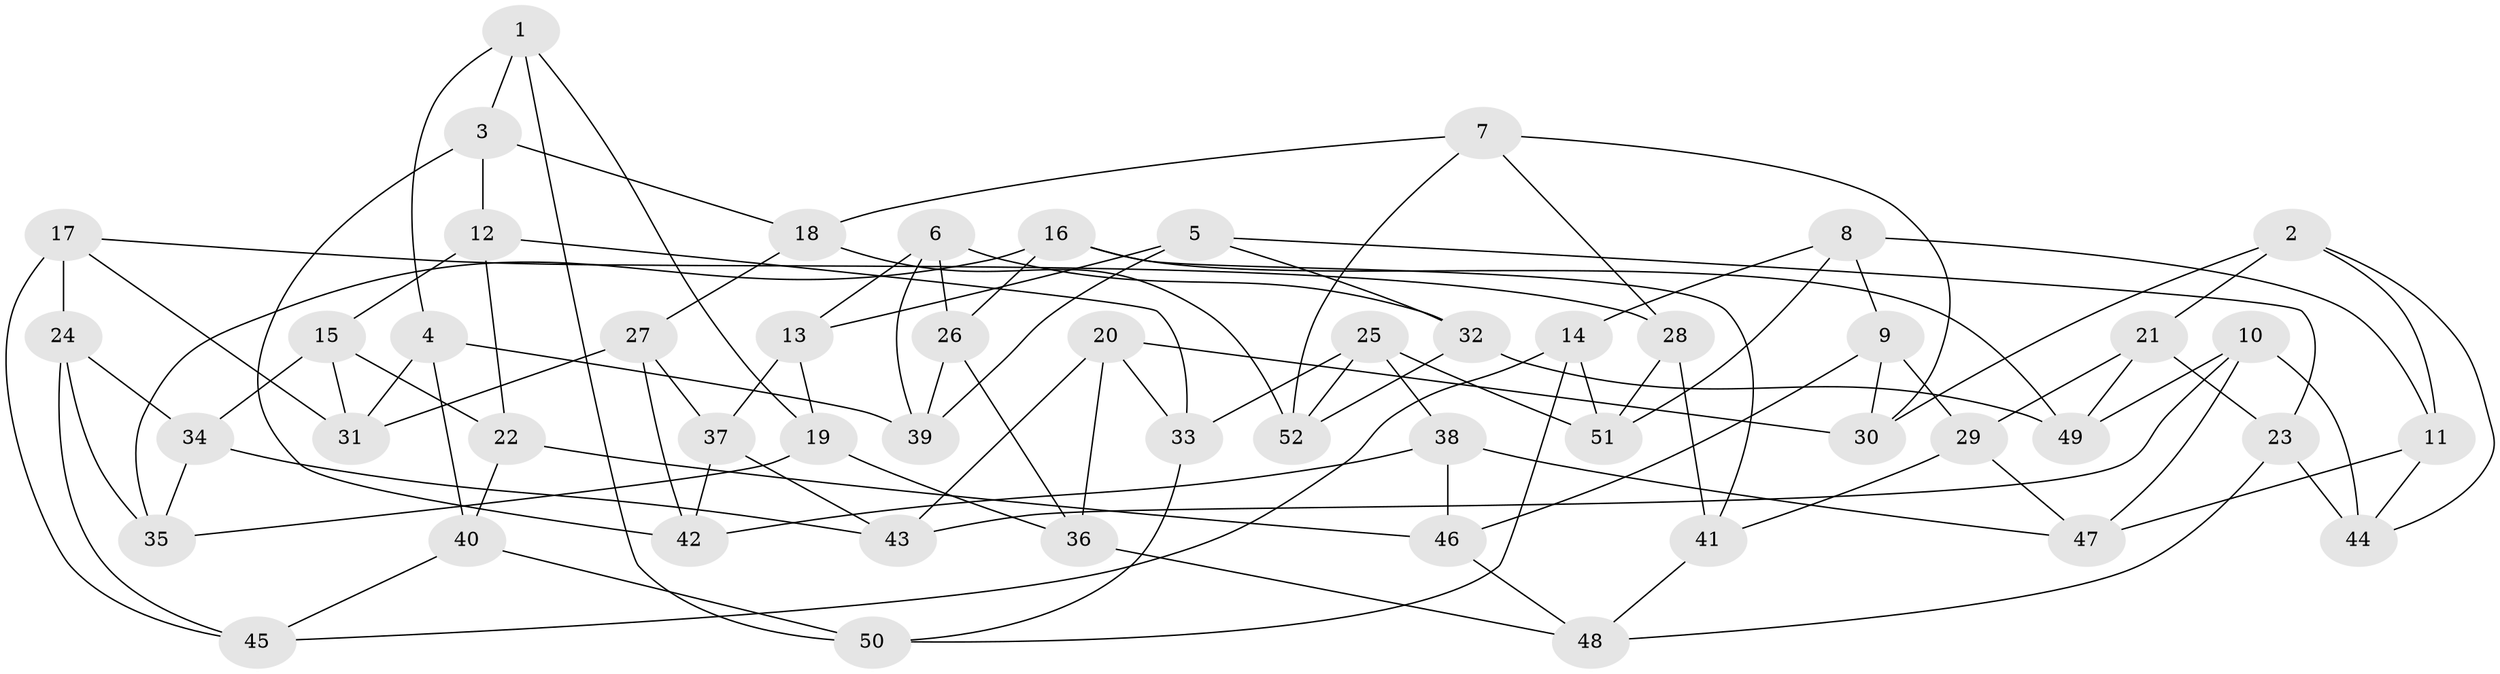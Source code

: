 // coarse degree distribution, {6: 0.5333333333333333, 5: 0.2, 4: 0.2, 3: 0.06666666666666667}
// Generated by graph-tools (version 1.1) at 2025/24/03/03/25 07:24:27]
// undirected, 52 vertices, 104 edges
graph export_dot {
graph [start="1"]
  node [color=gray90,style=filled];
  1;
  2;
  3;
  4;
  5;
  6;
  7;
  8;
  9;
  10;
  11;
  12;
  13;
  14;
  15;
  16;
  17;
  18;
  19;
  20;
  21;
  22;
  23;
  24;
  25;
  26;
  27;
  28;
  29;
  30;
  31;
  32;
  33;
  34;
  35;
  36;
  37;
  38;
  39;
  40;
  41;
  42;
  43;
  44;
  45;
  46;
  47;
  48;
  49;
  50;
  51;
  52;
  1 -- 4;
  1 -- 3;
  1 -- 19;
  1 -- 50;
  2 -- 30;
  2 -- 44;
  2 -- 11;
  2 -- 21;
  3 -- 12;
  3 -- 42;
  3 -- 18;
  4 -- 40;
  4 -- 31;
  4 -- 39;
  5 -- 13;
  5 -- 39;
  5 -- 23;
  5 -- 32;
  6 -- 39;
  6 -- 26;
  6 -- 32;
  6 -- 13;
  7 -- 28;
  7 -- 52;
  7 -- 30;
  7 -- 18;
  8 -- 51;
  8 -- 9;
  8 -- 14;
  8 -- 11;
  9 -- 46;
  9 -- 29;
  9 -- 30;
  10 -- 47;
  10 -- 44;
  10 -- 49;
  10 -- 43;
  11 -- 44;
  11 -- 47;
  12 -- 15;
  12 -- 22;
  12 -- 33;
  13 -- 37;
  13 -- 19;
  14 -- 50;
  14 -- 45;
  14 -- 51;
  15 -- 22;
  15 -- 34;
  15 -- 31;
  16 -- 41;
  16 -- 35;
  16 -- 26;
  16 -- 49;
  17 -- 45;
  17 -- 28;
  17 -- 24;
  17 -- 31;
  18 -- 52;
  18 -- 27;
  19 -- 35;
  19 -- 36;
  20 -- 33;
  20 -- 30;
  20 -- 43;
  20 -- 36;
  21 -- 49;
  21 -- 29;
  21 -- 23;
  22 -- 46;
  22 -- 40;
  23 -- 48;
  23 -- 44;
  24 -- 34;
  24 -- 45;
  24 -- 35;
  25 -- 33;
  25 -- 38;
  25 -- 52;
  25 -- 51;
  26 -- 39;
  26 -- 36;
  27 -- 31;
  27 -- 42;
  27 -- 37;
  28 -- 51;
  28 -- 41;
  29 -- 47;
  29 -- 41;
  32 -- 52;
  32 -- 49;
  33 -- 50;
  34 -- 35;
  34 -- 43;
  36 -- 48;
  37 -- 43;
  37 -- 42;
  38 -- 47;
  38 -- 42;
  38 -- 46;
  40 -- 45;
  40 -- 50;
  41 -- 48;
  46 -- 48;
}
